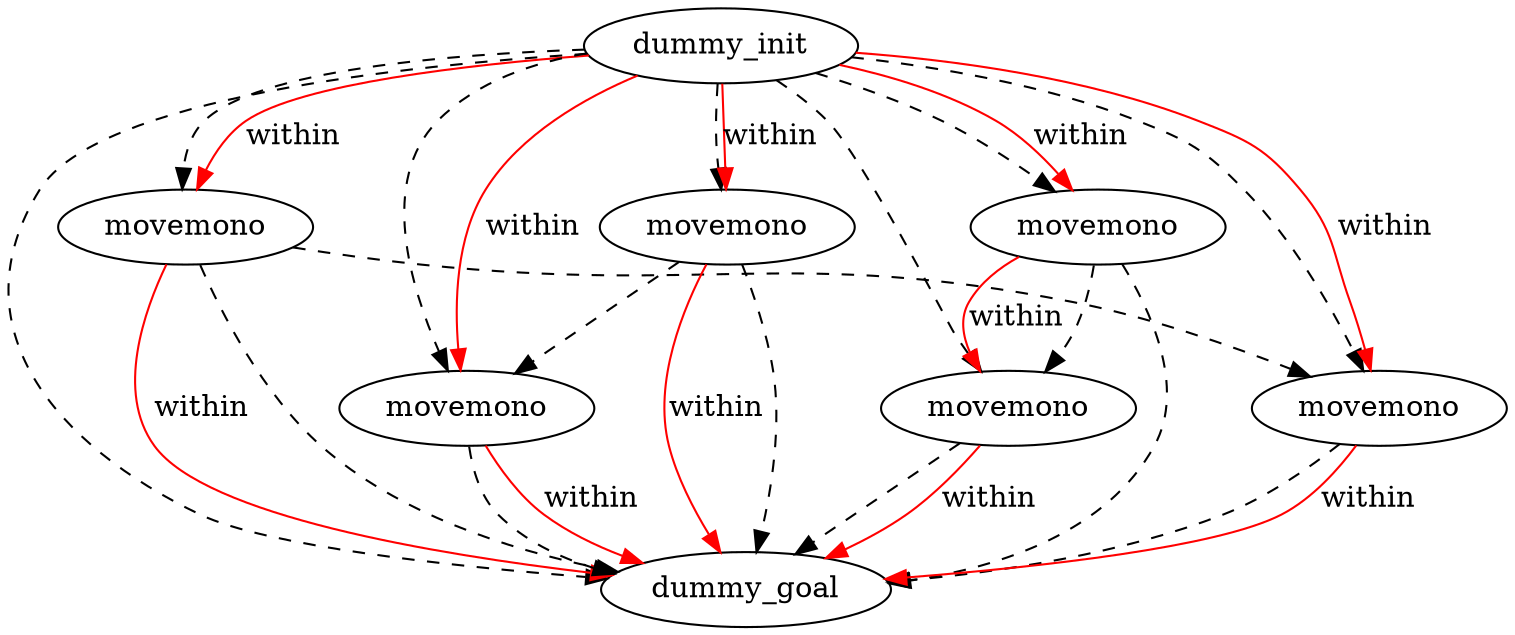 digraph {
	"43e60cfc-6e6c-f4a1-c812-8e317751e59d" [label=dummy_init]
	"fd65bfb2-f0b0-aef9-e746-3259ec4ff3b0" [label=dummy_goal]
	"82b1a959-6fb2-c758-2bd2-4d033007c9e9" [label=movemono]
	"3ce05f2a-fc28-5585-e416-be45776ab04a" [label=movemono]
	"96fbd508-1a62-ea2b-cb24-a3fb2e7866d3" [label=movemono]
	"94f72af7-3d9e-c403-56df-581bce38a6f9" [label=movemono]
	"dadaf198-63f2-7089-b16c-a30cc5e424df" [label=movemono]
	"c649b074-6807-1f23-5b53-cf34f99a9f2e" [label=movemono]
	"43e60cfc-6e6c-f4a1-c812-8e317751e59d" -> "dadaf198-63f2-7089-b16c-a30cc5e424df" [color=black style=dashed]
	"dadaf198-63f2-7089-b16c-a30cc5e424df" -> "fd65bfb2-f0b0-aef9-e746-3259ec4ff3b0" [color=black style=dashed]
	"3ce05f2a-fc28-5585-e416-be45776ab04a" -> "fd65bfb2-f0b0-aef9-e746-3259ec4ff3b0" [color=black style=dashed]
	"43e60cfc-6e6c-f4a1-c812-8e317751e59d" -> "82b1a959-6fb2-c758-2bd2-4d033007c9e9" [color=black style=dashed]
	"43e60cfc-6e6c-f4a1-c812-8e317751e59d" -> "3ce05f2a-fc28-5585-e416-be45776ab04a" [color=black style=dashed]
	"82b1a959-6fb2-c758-2bd2-4d033007c9e9" -> "fd65bfb2-f0b0-aef9-e746-3259ec4ff3b0" [color=black style=dashed]
	"82b1a959-6fb2-c758-2bd2-4d033007c9e9" -> "c649b074-6807-1f23-5b53-cf34f99a9f2e" [color=black style=dashed]
	"94f72af7-3d9e-c403-56df-581bce38a6f9" -> "96fbd508-1a62-ea2b-cb24-a3fb2e7866d3" [color=black style=dashed]
	"43e60cfc-6e6c-f4a1-c812-8e317751e59d" -> "c649b074-6807-1f23-5b53-cf34f99a9f2e" [color=black style=dashed]
	"43e60cfc-6e6c-f4a1-c812-8e317751e59d" -> "96fbd508-1a62-ea2b-cb24-a3fb2e7866d3" [color=black style=dashed]
	"dadaf198-63f2-7089-b16c-a30cc5e424df" -> "3ce05f2a-fc28-5585-e416-be45776ab04a" [color=black style=dashed]
	"96fbd508-1a62-ea2b-cb24-a3fb2e7866d3" -> "fd65bfb2-f0b0-aef9-e746-3259ec4ff3b0" [color=black style=dashed]
	"94f72af7-3d9e-c403-56df-581bce38a6f9" -> "fd65bfb2-f0b0-aef9-e746-3259ec4ff3b0" [color=black style=dashed]
	"c649b074-6807-1f23-5b53-cf34f99a9f2e" -> "fd65bfb2-f0b0-aef9-e746-3259ec4ff3b0" [color=black style=dashed]
	"43e60cfc-6e6c-f4a1-c812-8e317751e59d" -> "94f72af7-3d9e-c403-56df-581bce38a6f9" [color=black style=dashed]
	"43e60cfc-6e6c-f4a1-c812-8e317751e59d" -> "fd65bfb2-f0b0-aef9-e746-3259ec4ff3b0" [color=black style=dashed]
	"94f72af7-3d9e-c403-56df-581bce38a6f9" -> "96fbd508-1a62-ea2b-cb24-a3fb2e7866d3" [label=within color=red]
	"dadaf198-63f2-7089-b16c-a30cc5e424df" -> "fd65bfb2-f0b0-aef9-e746-3259ec4ff3b0" [label=within color=red]
	"43e60cfc-6e6c-f4a1-c812-8e317751e59d" -> "c649b074-6807-1f23-5b53-cf34f99a9f2e" [label=within color=red]
	"3ce05f2a-fc28-5585-e416-be45776ab04a" -> "fd65bfb2-f0b0-aef9-e746-3259ec4ff3b0" [label=within color=red]
	"43e60cfc-6e6c-f4a1-c812-8e317751e59d" -> "3ce05f2a-fc28-5585-e416-be45776ab04a" [label=within color=red]
	"43e60cfc-6e6c-f4a1-c812-8e317751e59d" -> "94f72af7-3d9e-c403-56df-581bce38a6f9" [label=within color=red]
	"82b1a959-6fb2-c758-2bd2-4d033007c9e9" -> "fd65bfb2-f0b0-aef9-e746-3259ec4ff3b0" [label=within color=red]
	"c649b074-6807-1f23-5b53-cf34f99a9f2e" -> "fd65bfb2-f0b0-aef9-e746-3259ec4ff3b0" [label=within color=red]
	"96fbd508-1a62-ea2b-cb24-a3fb2e7866d3" -> "fd65bfb2-f0b0-aef9-e746-3259ec4ff3b0" [label=within color=red]
	"43e60cfc-6e6c-f4a1-c812-8e317751e59d" -> "dadaf198-63f2-7089-b16c-a30cc5e424df" [label=within color=red]
	"43e60cfc-6e6c-f4a1-c812-8e317751e59d" -> "82b1a959-6fb2-c758-2bd2-4d033007c9e9" [label=within color=red]
}
